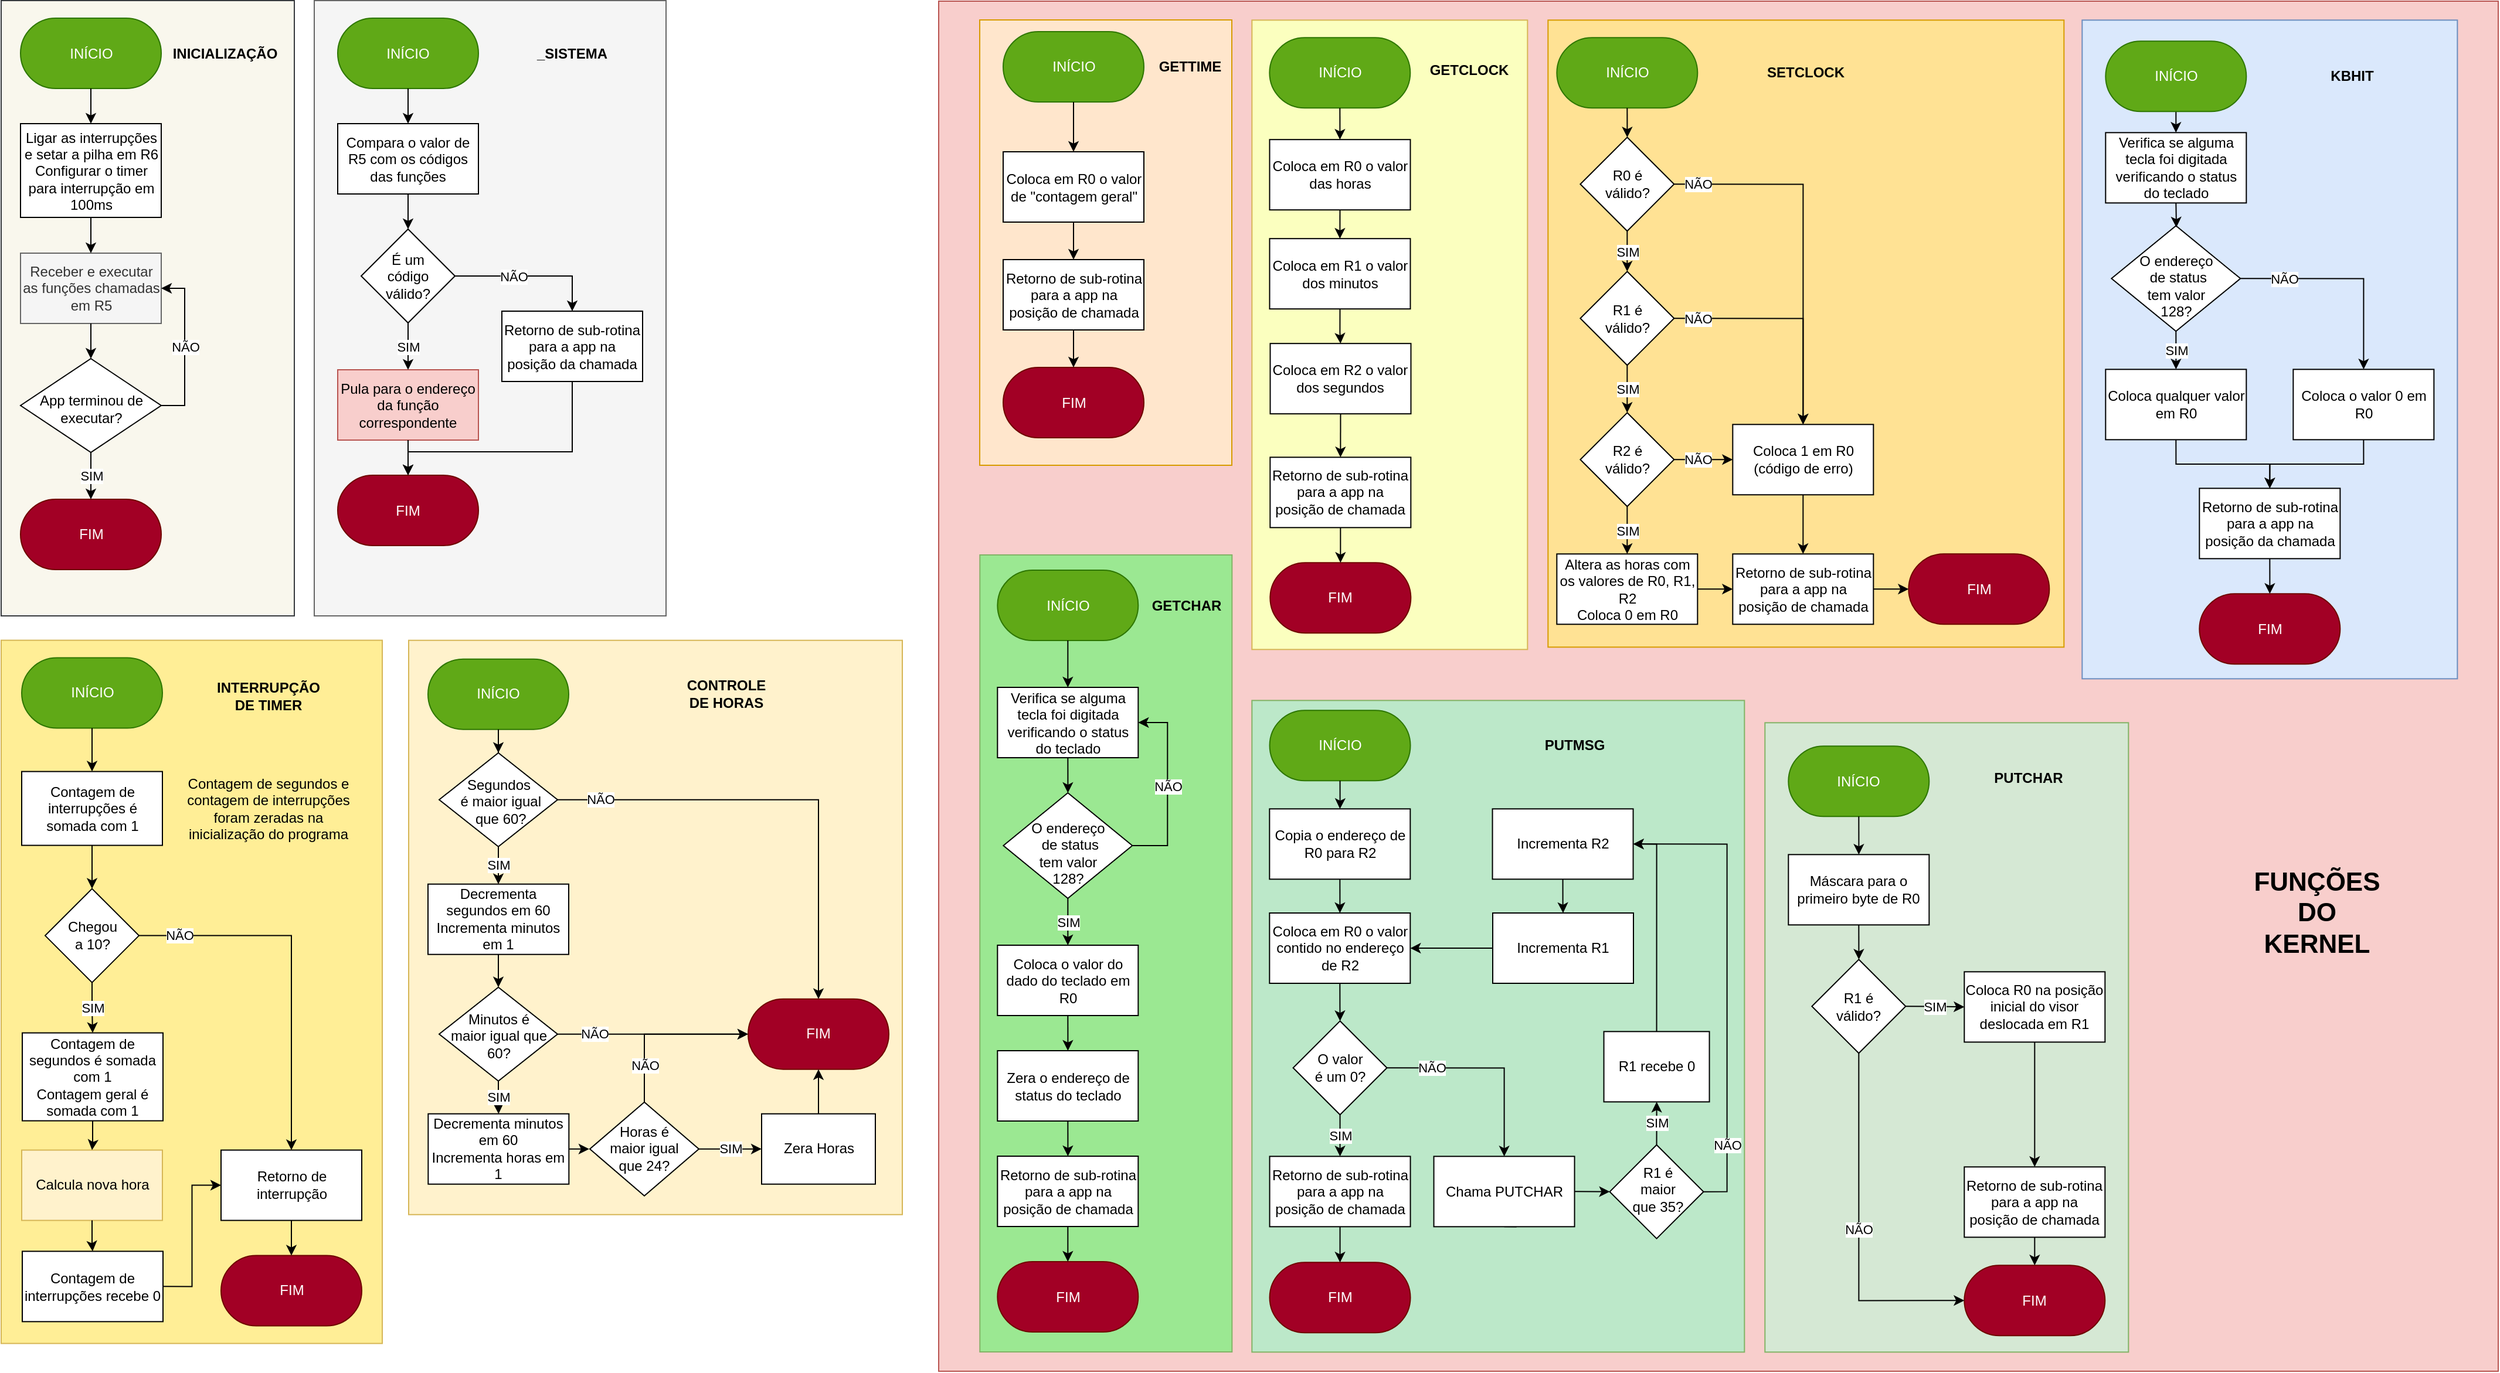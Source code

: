 <mxfile version="10.6.9" type="device"><diagram id="zRciMqS6belnTe8dbQKU" name="Page-1"><mxGraphModel dx="996" dy="624" grid="1" gridSize="10" guides="1" tooltips="1" connect="1" arrows="1" fold="1" page="1" pageScale="1" pageWidth="2200" pageHeight="1300" math="0" shadow="0"><root><mxCell id="0"/><mxCell id="1" parent="0"/><mxCell id="EvaEsjbPJ4BgaMaj62-I-56" value="" style="group;fillColor=#f5f5f5;strokeColor=#666666;fontColor=#333333;recursiveResize=0;" parent="1" vertex="1" connectable="0"><mxGeometry x="302" y="66.5" width="300" height="525" as="geometry"/></mxCell><mxCell id="EvaEsjbPJ4BgaMaj62-I-16" value="INÍCIO" style="rounded=1;whiteSpace=wrap;html=1;arcSize=50;fillColor=#60a917;strokeColor=#2D7600;fontColor=#ffffff;" parent="EvaEsjbPJ4BgaMaj62-I-56" vertex="1"><mxGeometry x="20" y="15" width="120" height="60" as="geometry"/></mxCell><mxCell id="EvaEsjbPJ4BgaMaj62-I-44" value="Compara o valor de R5 com os códigos das funções" style="rounded=0;whiteSpace=wrap;html=1;" parent="EvaEsjbPJ4BgaMaj62-I-56" vertex="1"><mxGeometry x="20" y="105" width="120" height="60" as="geometry"/></mxCell><mxCell id="EvaEsjbPJ4BgaMaj62-I-17" style="edgeStyle=orthogonalEdgeStyle;rounded=0;orthogonalLoop=1;jettySize=auto;html=1;exitX=0.5;exitY=1;exitDx=0;exitDy=0;" parent="EvaEsjbPJ4BgaMaj62-I-56" source="EvaEsjbPJ4BgaMaj62-I-16" target="EvaEsjbPJ4BgaMaj62-I-44" edge="1"><mxGeometry relative="1" as="geometry"><mxPoint x="80" y="105" as="targetPoint"/></mxGeometry></mxCell><mxCell id="EvaEsjbPJ4BgaMaj62-I-46" value="É um&lt;br&gt;código&lt;br&gt;válido?" style="rhombus;whiteSpace=wrap;html=1;" parent="EvaEsjbPJ4BgaMaj62-I-56" vertex="1"><mxGeometry x="40" y="195" width="80" height="80" as="geometry"/></mxCell><mxCell id="EvaEsjbPJ4BgaMaj62-I-45" style="edgeStyle=orthogonalEdgeStyle;rounded=0;orthogonalLoop=1;jettySize=auto;html=1;exitX=0.5;exitY=1;exitDx=0;exitDy=0;" parent="EvaEsjbPJ4BgaMaj62-I-56" source="EvaEsjbPJ4BgaMaj62-I-44" target="EvaEsjbPJ4BgaMaj62-I-46" edge="1"><mxGeometry relative="1" as="geometry"><mxPoint x="80" y="195" as="targetPoint"/></mxGeometry></mxCell><mxCell id="EvaEsjbPJ4BgaMaj62-I-48" value="Pula para o endereço da função correspondente" style="rounded=0;whiteSpace=wrap;html=1;fillColor=#f8cecc;strokeColor=#b85450;" parent="EvaEsjbPJ4BgaMaj62-I-56" vertex="1"><mxGeometry x="20" y="315" width="120" height="60" as="geometry"/></mxCell><mxCell id="EvaEsjbPJ4BgaMaj62-I-47" value="SIM" style="edgeStyle=orthogonalEdgeStyle;rounded=0;orthogonalLoop=1;jettySize=auto;html=1;exitX=0.5;exitY=1;exitDx=0;exitDy=0;" parent="EvaEsjbPJ4BgaMaj62-I-56" source="EvaEsjbPJ4BgaMaj62-I-46" target="EvaEsjbPJ4BgaMaj62-I-48" edge="1"><mxGeometry relative="1" as="geometry"><mxPoint x="80" y="315" as="targetPoint"/></mxGeometry></mxCell><mxCell id="EvaEsjbPJ4BgaMaj62-I-51" value="FIM" style="rounded=1;whiteSpace=wrap;html=1;arcSize=50;fillColor=#a20025;strokeColor=#6F0000;fontColor=#ffffff;" parent="EvaEsjbPJ4BgaMaj62-I-56" vertex="1"><mxGeometry x="20" y="405" width="120" height="60" as="geometry"/></mxCell><mxCell id="EvaEsjbPJ4BgaMaj62-I-49" style="edgeStyle=orthogonalEdgeStyle;rounded=0;orthogonalLoop=1;jettySize=auto;html=1;exitX=0.5;exitY=1;exitDx=0;exitDy=0;" parent="EvaEsjbPJ4BgaMaj62-I-56" source="EvaEsjbPJ4BgaMaj62-I-48" target="EvaEsjbPJ4BgaMaj62-I-51" edge="1"><mxGeometry relative="1" as="geometry"><mxPoint x="80" y="405" as="targetPoint"/></mxGeometry></mxCell><mxCell id="EvaEsjbPJ4BgaMaj62-I-55" style="edgeStyle=orthogonalEdgeStyle;rounded=0;orthogonalLoop=1;jettySize=auto;html=1;exitX=0.5;exitY=1;exitDx=0;exitDy=0;entryX=0.5;entryY=0;entryDx=0;entryDy=0;" parent="EvaEsjbPJ4BgaMaj62-I-56" source="EvaEsjbPJ4BgaMaj62-I-53" target="EvaEsjbPJ4BgaMaj62-I-51" edge="1"><mxGeometry relative="1" as="geometry"><Array as="points"><mxPoint x="220" y="385"/><mxPoint x="80" y="385"/></Array></mxGeometry></mxCell><mxCell id="EvaEsjbPJ4BgaMaj62-I-53" value="Retorno de sub-rotina para a app na posição da chamada" style="rounded=0;whiteSpace=wrap;html=1;" parent="EvaEsjbPJ4BgaMaj62-I-56" vertex="1"><mxGeometry x="160" y="265" width="120" height="60" as="geometry"/></mxCell><mxCell id="EvaEsjbPJ4BgaMaj62-I-54" value="NÃO" style="edgeStyle=orthogonalEdgeStyle;rounded=0;orthogonalLoop=1;jettySize=auto;html=1;exitX=1;exitY=0.5;exitDx=0;exitDy=0;entryX=0.5;entryY=0;entryDx=0;entryDy=0;" parent="EvaEsjbPJ4BgaMaj62-I-56" source="EvaEsjbPJ4BgaMaj62-I-46" target="EvaEsjbPJ4BgaMaj62-I-53" edge="1"><mxGeometry x="-0.231" relative="1" as="geometry"><mxPoint as="offset"/></mxGeometry></mxCell><mxCell id="EvaEsjbPJ4BgaMaj62-I-138" value="_SISTEMA" style="text;html=1;strokeColor=none;fillColor=none;align=center;verticalAlign=middle;whiteSpace=wrap;rounded=0;fontStyle=1" parent="EvaEsjbPJ4BgaMaj62-I-56" vertex="1"><mxGeometry x="200" y="35" width="40" height="20" as="geometry"/></mxCell><mxCell id="EvaEsjbPJ4BgaMaj62-I-136" value="" style="group;fillColor=#f9f7ed;strokeColor=#36393d;recursiveResize=0;" parent="1" vertex="1" connectable="0"><mxGeometry x="35" y="66.5" width="250" height="525" as="geometry"/></mxCell><mxCell id="EvaEsjbPJ4BgaMaj62-I-135" value="" style="group" parent="EvaEsjbPJ4BgaMaj62-I-136" vertex="1" connectable="0"><mxGeometry x="16.5" y="15" width="120" height="470.5" as="geometry"/></mxCell><mxCell id="EvaEsjbPJ4BgaMaj62-I-133" value="" style="group" parent="EvaEsjbPJ4BgaMaj62-I-135" vertex="1" connectable="0"><mxGeometry width="120" height="470.5" as="geometry"/></mxCell><mxCell id="EvaEsjbPJ4BgaMaj62-I-1" value="INÍCIO" style="rounded=1;whiteSpace=wrap;html=1;arcSize=50;fillColor=#60a917;strokeColor=#2D7600;fontColor=#ffffff;" parent="EvaEsjbPJ4BgaMaj62-I-133" vertex="1"><mxGeometry width="120" height="60" as="geometry"/></mxCell><mxCell id="EvaEsjbPJ4BgaMaj62-I-3" value="Ligar as interrupções e setar a pilha em R6&lt;br&gt;Configurar o timer para interrupção em 100ms&lt;br&gt;" style="rounded=0;whiteSpace=wrap;html=1;" parent="EvaEsjbPJ4BgaMaj62-I-133" vertex="1"><mxGeometry y="90" width="120" height="80" as="geometry"/></mxCell><mxCell id="EvaEsjbPJ4BgaMaj62-I-2" style="edgeStyle=orthogonalEdgeStyle;rounded=0;orthogonalLoop=1;jettySize=auto;html=1;exitX=0.5;exitY=1;exitDx=0;exitDy=0;" parent="EvaEsjbPJ4BgaMaj62-I-133" source="EvaEsjbPJ4BgaMaj62-I-1" target="EvaEsjbPJ4BgaMaj62-I-3" edge="1"><mxGeometry relative="1" as="geometry"><mxPoint x="60" y="90" as="targetPoint"/></mxGeometry></mxCell><mxCell id="EvaEsjbPJ4BgaMaj62-I-5" value="Receber e executar as funções chamadas em R5" style="rounded=0;whiteSpace=wrap;html=1;fillColor=#f5f5f5;strokeColor=#666666;fontColor=#333333;" parent="EvaEsjbPJ4BgaMaj62-I-133" vertex="1"><mxGeometry y="200.5" width="120" height="60" as="geometry"/></mxCell><mxCell id="EvaEsjbPJ4BgaMaj62-I-4" style="edgeStyle=orthogonalEdgeStyle;rounded=0;orthogonalLoop=1;jettySize=auto;html=1;exitX=0.5;exitY=1;exitDx=0;exitDy=0;" parent="EvaEsjbPJ4BgaMaj62-I-133" source="EvaEsjbPJ4BgaMaj62-I-3" target="EvaEsjbPJ4BgaMaj62-I-5" edge="1"><mxGeometry relative="1" as="geometry"><mxPoint x="60" y="190" as="targetPoint"/></mxGeometry></mxCell><mxCell id="EvaEsjbPJ4BgaMaj62-I-9" value="App terminou de executar?" style="rhombus;whiteSpace=wrap;html=1;spacingTop=5;" parent="EvaEsjbPJ4BgaMaj62-I-133" vertex="1"><mxGeometry y="290.5" width="120" height="80" as="geometry"/></mxCell><mxCell id="EvaEsjbPJ4BgaMaj62-I-15" value="NÃO" style="edgeStyle=orthogonalEdgeStyle;rounded=0;orthogonalLoop=1;jettySize=auto;html=1;exitX=1;exitY=0.5;exitDx=0;exitDy=0;entryX=1;entryY=0.5;entryDx=0;entryDy=0;" parent="EvaEsjbPJ4BgaMaj62-I-133" source="EvaEsjbPJ4BgaMaj62-I-9" target="EvaEsjbPJ4BgaMaj62-I-5" edge="1"><mxGeometry relative="1" as="geometry"/></mxCell><mxCell id="EvaEsjbPJ4BgaMaj62-I-8" style="edgeStyle=orthogonalEdgeStyle;rounded=0;orthogonalLoop=1;jettySize=auto;html=1;exitX=0.5;exitY=1;exitDx=0;exitDy=0;" parent="EvaEsjbPJ4BgaMaj62-I-133" source="EvaEsjbPJ4BgaMaj62-I-5" target="EvaEsjbPJ4BgaMaj62-I-9" edge="1"><mxGeometry relative="1" as="geometry"><mxPoint x="60" y="300.5" as="targetPoint"/></mxGeometry></mxCell><mxCell id="EvaEsjbPJ4BgaMaj62-I-14" value="FIM" style="rounded=1;whiteSpace=wrap;html=1;arcSize=50;fillColor=#a20025;strokeColor=#6F0000;fontColor=#ffffff;" parent="EvaEsjbPJ4BgaMaj62-I-133" vertex="1"><mxGeometry y="410.5" width="120" height="60" as="geometry"/></mxCell><mxCell id="EvaEsjbPJ4BgaMaj62-I-11" value="SIM" style="edgeStyle=orthogonalEdgeStyle;rounded=0;orthogonalLoop=1;jettySize=auto;html=1;exitX=0.5;exitY=1;exitDx=0;exitDy=0;" parent="EvaEsjbPJ4BgaMaj62-I-133" source="EvaEsjbPJ4BgaMaj62-I-9" target="EvaEsjbPJ4BgaMaj62-I-14" edge="1"><mxGeometry relative="1" as="geometry"><mxPoint x="60" y="410.5" as="targetPoint"/></mxGeometry></mxCell><mxCell id="EvaEsjbPJ4BgaMaj62-I-137" value="INICIALIZAÇÃO" style="text;html=1;strokeColor=none;fillColor=none;align=center;verticalAlign=middle;whiteSpace=wrap;rounded=0;fontStyle=1" parent="EvaEsjbPJ4BgaMaj62-I-136" vertex="1"><mxGeometry x="170.5" y="35" width="40" height="20" as="geometry"/></mxCell><mxCell id="EvaEsjbPJ4BgaMaj62-I-155" value="" style="group;fillColor=#FFEE96;strokeColor=#d6b656;recursiveResize=0;" parent="1" vertex="1" connectable="0"><mxGeometry x="35" y="612.294" width="325" height="600" as="geometry"/></mxCell><mxCell id="EvaEsjbPJ4BgaMaj62-I-128" value="INÍCIO" style="rounded=1;whiteSpace=wrap;html=1;arcSize=50;fillColor=#60a917;strokeColor=#2D7600;fontColor=#ffffff;" parent="EvaEsjbPJ4BgaMaj62-I-155" vertex="1"><mxGeometry x="17.5" y="15" width="120" height="60" as="geometry"/></mxCell><mxCell id="EvaEsjbPJ4BgaMaj62-I-130" value="Contagem de interrupções é somada com 1" style="rounded=0;whiteSpace=wrap;html=1;" parent="EvaEsjbPJ4BgaMaj62-I-155" vertex="1"><mxGeometry x="17.5" y="112" width="120" height="63" as="geometry"/></mxCell><mxCell id="EvaEsjbPJ4BgaMaj62-I-129" style="edgeStyle=orthogonalEdgeStyle;rounded=0;orthogonalLoop=1;jettySize=auto;html=1;exitX=0.5;exitY=1;exitDx=0;exitDy=0;" parent="EvaEsjbPJ4BgaMaj62-I-155" source="EvaEsjbPJ4BgaMaj62-I-128" target="EvaEsjbPJ4BgaMaj62-I-130" edge="1"><mxGeometry relative="1" as="geometry"><mxPoint x="77.5" y="104" as="targetPoint"/></mxGeometry></mxCell><mxCell id="EvaEsjbPJ4BgaMaj62-I-132" value="Contagem de segundos e contagem de interrupções foram zeradas na inicialização do programa" style="text;html=1;strokeColor=none;fillColor=none;align=center;verticalAlign=middle;whiteSpace=wrap;rounded=0;" parent="EvaEsjbPJ4BgaMaj62-I-155" vertex="1"><mxGeometry x="152.5" y="109" width="150" height="69" as="geometry"/></mxCell><mxCell id="EvaEsjbPJ4BgaMaj62-I-140" value="Chegou&lt;br&gt;a 10?" style="rhombus;whiteSpace=wrap;html=1;" parent="EvaEsjbPJ4BgaMaj62-I-155" vertex="1"><mxGeometry x="37.5" y="212" width="80" height="80" as="geometry"/></mxCell><mxCell id="EvaEsjbPJ4BgaMaj62-I-139" style="edgeStyle=orthogonalEdgeStyle;rounded=0;orthogonalLoop=1;jettySize=auto;html=1;exitX=0.5;exitY=1;exitDx=0;exitDy=0;" parent="EvaEsjbPJ4BgaMaj62-I-155" source="EvaEsjbPJ4BgaMaj62-I-130" target="EvaEsjbPJ4BgaMaj62-I-140" edge="1"><mxGeometry relative="1" as="geometry"><mxPoint x="77.5" y="215" as="targetPoint"/></mxGeometry></mxCell><mxCell id="EvaEsjbPJ4BgaMaj62-I-142" value="Contagem de segundos é somada com 1&lt;br&gt;Contagem geral é somada com 1&lt;br&gt;" style="rounded=0;whiteSpace=wrap;html=1;" parent="EvaEsjbPJ4BgaMaj62-I-155" vertex="1"><mxGeometry x="18" y="335" width="120" height="75" as="geometry"/></mxCell><mxCell id="EvaEsjbPJ4BgaMaj62-I-141" value="SIM" style="edgeStyle=orthogonalEdgeStyle;rounded=0;orthogonalLoop=1;jettySize=auto;html=1;exitX=0.5;exitY=1;exitDx=0;exitDy=0;" parent="EvaEsjbPJ4BgaMaj62-I-155" source="EvaEsjbPJ4BgaMaj62-I-140" target="EvaEsjbPJ4BgaMaj62-I-142" edge="1"><mxGeometry relative="1" as="geometry"><mxPoint x="77.5" y="325" as="targetPoint"/></mxGeometry></mxCell><mxCell id="EvaEsjbPJ4BgaMaj62-I-144" value="Calcula nova hora" style="rounded=0;whiteSpace=wrap;html=1;fillColor=#fff2cc;strokeColor=#d6b656;" parent="EvaEsjbPJ4BgaMaj62-I-155" vertex="1"><mxGeometry x="17.5" y="435" width="120" height="60" as="geometry"/></mxCell><mxCell id="EvaEsjbPJ4BgaMaj62-I-143" style="edgeStyle=orthogonalEdgeStyle;rounded=0;orthogonalLoop=1;jettySize=auto;html=1;exitX=0.5;exitY=1;exitDx=0;exitDy=0;" parent="EvaEsjbPJ4BgaMaj62-I-155" source="EvaEsjbPJ4BgaMaj62-I-142" target="EvaEsjbPJ4BgaMaj62-I-144" edge="1"><mxGeometry relative="1" as="geometry"><mxPoint x="77.5" y="425" as="targetPoint"/></mxGeometry></mxCell><mxCell id="EvaEsjbPJ4BgaMaj62-I-146" value="Retorno de interrupção&lt;br&gt;" style="rounded=0;whiteSpace=wrap;html=1;" parent="EvaEsjbPJ4BgaMaj62-I-155" vertex="1"><mxGeometry x="187.5" y="435" width="120" height="60" as="geometry"/></mxCell><mxCell id="EvaEsjbPJ4BgaMaj62-I-153" value="NÃO" style="edgeStyle=orthogonalEdgeStyle;rounded=0;orthogonalLoop=1;jettySize=auto;html=1;exitX=1;exitY=0.5;exitDx=0;exitDy=0;entryX=0.5;entryY=0;entryDx=0;entryDy=0;" parent="EvaEsjbPJ4BgaMaj62-I-155" source="EvaEsjbPJ4BgaMaj62-I-140" target="EvaEsjbPJ4BgaMaj62-I-146" edge="1"><mxGeometry x="-0.776" relative="1" as="geometry"><mxPoint as="offset"/></mxGeometry></mxCell><mxCell id="EvaEsjbPJ4BgaMaj62-I-149" value="FIM" style="rounded=1;whiteSpace=wrap;html=1;arcSize=50;fillColor=#a20025;strokeColor=#6F0000;fontColor=#ffffff;" parent="EvaEsjbPJ4BgaMaj62-I-155" vertex="1"><mxGeometry x="187.5" y="525" width="120" height="60" as="geometry"/></mxCell><mxCell id="EvaEsjbPJ4BgaMaj62-I-152" style="edgeStyle=orthogonalEdgeStyle;rounded=0;orthogonalLoop=1;jettySize=auto;html=1;exitX=0.5;exitY=1;exitDx=0;exitDy=0;entryX=0.5;entryY=0;entryDx=0;entryDy=0;" parent="EvaEsjbPJ4BgaMaj62-I-155" source="EvaEsjbPJ4BgaMaj62-I-146" target="EvaEsjbPJ4BgaMaj62-I-149" edge="1"><mxGeometry relative="1" as="geometry"/></mxCell><mxCell id="EvaEsjbPJ4BgaMaj62-I-154" value="INTERRUPÇÃO DE TIMER" style="text;html=1;strokeColor=none;fillColor=none;align=center;verticalAlign=middle;whiteSpace=wrap;rounded=0;fontStyle=1" parent="EvaEsjbPJ4BgaMaj62-I-155" vertex="1"><mxGeometry x="207.5" y="38" width="40" height="20" as="geometry"/></mxCell><mxCell id="hm0KjdJBaoPi-EKRwy-n-2" value="&lt;span&gt;Contagem de interrupções recebe 0&lt;/span&gt;" style="rounded=0;whiteSpace=wrap;html=1;" parent="EvaEsjbPJ4BgaMaj62-I-155" vertex="1"><mxGeometry x="18" y="521.382" width="120" height="60" as="geometry"/></mxCell><mxCell id="hm0KjdJBaoPi-EKRwy-n-1" style="edgeStyle=orthogonalEdgeStyle;rounded=0;orthogonalLoop=1;jettySize=auto;html=1;exitX=0.5;exitY=1;exitDx=0;exitDy=0;" parent="EvaEsjbPJ4BgaMaj62-I-155" source="EvaEsjbPJ4BgaMaj62-I-144" target="hm0KjdJBaoPi-EKRwy-n-2" edge="1"><mxGeometry relative="1" as="geometry"><mxPoint x="-169.5" y="1156.206" as="targetPoint"/></mxGeometry></mxCell><mxCell id="hm0KjdJBaoPi-EKRwy-n-4" style="edgeStyle=orthogonalEdgeStyle;rounded=0;orthogonalLoop=1;jettySize=auto;html=1;exitX=1;exitY=0.5;exitDx=0;exitDy=0;entryX=0;entryY=0.5;entryDx=0;entryDy=0;" parent="EvaEsjbPJ4BgaMaj62-I-155" source="hm0KjdJBaoPi-EKRwy-n-2" target="EvaEsjbPJ4BgaMaj62-I-146" edge="1"><mxGeometry relative="1" as="geometry"/></mxCell><mxCell id="hm0KjdJBaoPi-EKRwy-n-168" value="" style="group;fillColor=#f8cecc;strokeColor=#b85450;recursiveResize=0;" parent="1" vertex="1" connectable="0"><mxGeometry x="834.5" y="67" width="1330" height="1169" as="geometry"/></mxCell><mxCell id="EvaEsjbPJ4BgaMaj62-I-74" value="" style="group;fillColor=#dae8fc;strokeColor=#6c8ebf;recursiveResize=0;" parent="hm0KjdJBaoPi-EKRwy-n-168" vertex="1" connectable="0"><mxGeometry x="975.167" y="16.167" width="320" height="562" as="geometry"/></mxCell><mxCell id="elduV4eaveWVmZkILuwQ-1" style="edgeStyle=orthogonalEdgeStyle;rounded=0;orthogonalLoop=1;jettySize=auto;html=1;exitX=0.5;exitY=1;exitDx=0;exitDy=0;entryX=0.5;entryY=0;entryDx=0;entryDy=0;" edge="1" parent="EvaEsjbPJ4BgaMaj62-I-74" source="EvaEsjbPJ4BgaMaj62-I-57" target="EvaEsjbPJ4BgaMaj62-I-59"><mxGeometry relative="1" as="geometry"/></mxCell><mxCell id="EvaEsjbPJ4BgaMaj62-I-57" value="INÍCIO" style="rounded=1;whiteSpace=wrap;html=1;arcSize=50;fillColor=#60a917;strokeColor=#2D7600;fontColor=#ffffff;" parent="EvaEsjbPJ4BgaMaj62-I-74" vertex="1"><mxGeometry x="20" y="18" width="120" height="60" as="geometry"/></mxCell><mxCell id="EvaEsjbPJ4BgaMaj62-I-59" value="Verifica se alguma tecla foi digitada verificando o status do teclado" style="rounded=0;whiteSpace=wrap;html=1;" parent="EvaEsjbPJ4BgaMaj62-I-74" vertex="1"><mxGeometry x="20" y="96" width="120" height="60" as="geometry"/></mxCell><mxCell id="EvaEsjbPJ4BgaMaj62-I-61" value="O endereço&lt;br&gt;&amp;nbsp;de status &lt;br&gt;tem valor&lt;br&gt;128?" style="rhombus;whiteSpace=wrap;html=1;spacingTop=12;" parent="EvaEsjbPJ4BgaMaj62-I-74" vertex="1"><mxGeometry x="25" y="175.5" width="110" height="90" as="geometry"/></mxCell><mxCell id="EvaEsjbPJ4BgaMaj62-I-63" value="Coloca qualquer valor em R0" style="rounded=0;whiteSpace=wrap;html=1;" parent="EvaEsjbPJ4BgaMaj62-I-74" vertex="1"><mxGeometry x="20" y="298" width="120" height="60" as="geometry"/></mxCell><mxCell id="EvaEsjbPJ4BgaMaj62-I-62" value="SIM" style="edgeStyle=orthogonalEdgeStyle;rounded=0;orthogonalLoop=1;jettySize=auto;html=1;exitX=0.5;exitY=1;exitDx=0;exitDy=0;" parent="EvaEsjbPJ4BgaMaj62-I-74" source="EvaEsjbPJ4BgaMaj62-I-61" target="EvaEsjbPJ4BgaMaj62-I-63" edge="1"><mxGeometry relative="1" as="geometry"><mxPoint x="80" y="328" as="targetPoint"/></mxGeometry></mxCell><mxCell id="EvaEsjbPJ4BgaMaj62-I-65" value="Coloca o valor 0 em R0" style="rounded=0;whiteSpace=wrap;html=1;" parent="EvaEsjbPJ4BgaMaj62-I-74" vertex="1"><mxGeometry x="180" y="298" width="120" height="60" as="geometry"/></mxCell><mxCell id="EvaEsjbPJ4BgaMaj62-I-64" value="NÃO" style="edgeStyle=orthogonalEdgeStyle;rounded=0;orthogonalLoop=1;jettySize=auto;html=1;exitX=1;exitY=0.5;exitDx=0;exitDy=0;" parent="EvaEsjbPJ4BgaMaj62-I-74" source="EvaEsjbPJ4BgaMaj62-I-61" target="EvaEsjbPJ4BgaMaj62-I-65" edge="1"><mxGeometry x="-0.588" relative="1" as="geometry"><mxPoint x="220" y="328" as="targetPoint"/><mxPoint as="offset"/></mxGeometry></mxCell><mxCell id="EvaEsjbPJ4BgaMaj62-I-68" value="Retorno de sub-rotina para a app na posição da chamada" style="rounded=0;whiteSpace=wrap;html=1;" parent="EvaEsjbPJ4BgaMaj62-I-74" vertex="1"><mxGeometry x="100" y="399.5" width="120" height="60" as="geometry"/></mxCell><mxCell id="EvaEsjbPJ4BgaMaj62-I-69" style="edgeStyle=orthogonalEdgeStyle;rounded=0;orthogonalLoop=1;jettySize=auto;html=1;exitX=0.5;exitY=1;exitDx=0;exitDy=0;entryX=0.5;entryY=0;entryDx=0;entryDy=0;" parent="EvaEsjbPJ4BgaMaj62-I-74" source="EvaEsjbPJ4BgaMaj62-I-63" target="EvaEsjbPJ4BgaMaj62-I-68" edge="1"><mxGeometry relative="1" as="geometry"/></mxCell><mxCell id="EvaEsjbPJ4BgaMaj62-I-70" style="edgeStyle=orthogonalEdgeStyle;rounded=0;orthogonalLoop=1;jettySize=auto;html=1;exitX=0.5;exitY=1;exitDx=0;exitDy=0;entryX=0.5;entryY=0;entryDx=0;entryDy=0;" parent="EvaEsjbPJ4BgaMaj62-I-74" source="EvaEsjbPJ4BgaMaj62-I-65" target="EvaEsjbPJ4BgaMaj62-I-68" edge="1"><mxGeometry relative="1" as="geometry"/></mxCell><mxCell id="EvaEsjbPJ4BgaMaj62-I-72" value="FIM" style="rounded=1;whiteSpace=wrap;html=1;arcSize=50;fillColor=#a20025;strokeColor=#6F0000;fontColor=#ffffff;" parent="EvaEsjbPJ4BgaMaj62-I-74" vertex="1"><mxGeometry x="100" y="489.5" width="120" height="60" as="geometry"/></mxCell><mxCell id="EvaEsjbPJ4BgaMaj62-I-71" style="edgeStyle=orthogonalEdgeStyle;rounded=0;orthogonalLoop=1;jettySize=auto;html=1;exitX=0.5;exitY=1;exitDx=0;exitDy=0;" parent="EvaEsjbPJ4BgaMaj62-I-74" source="EvaEsjbPJ4BgaMaj62-I-68" target="EvaEsjbPJ4BgaMaj62-I-72" edge="1"><mxGeometry relative="1" as="geometry"><mxPoint x="160" y="538" as="targetPoint"/></mxGeometry></mxCell><mxCell id="EvaEsjbPJ4BgaMaj62-I-73" value="KBHIT" style="text;html=1;strokeColor=none;fillColor=none;align=center;verticalAlign=middle;whiteSpace=wrap;rounded=0;fontStyle=1" parent="EvaEsjbPJ4BgaMaj62-I-74" vertex="1"><mxGeometry x="210" y="38" width="40" height="20" as="geometry"/></mxCell><mxCell id="EvaEsjbPJ4BgaMaj62-I-126" value="" style="group;fillColor=#9BE892;strokeColor=#82b366;recursiveResize=0;" parent="hm0KjdJBaoPi-EKRwy-n-168" vertex="1" connectable="0"><mxGeometry x="35.167" y="472.5" width="215" height="680" as="geometry"/></mxCell><mxCell id="EvaEsjbPJ4BgaMaj62-I-95" value="INÍCIO" style="rounded=1;whiteSpace=wrap;html=1;arcSize=50;fillColor=#60a917;strokeColor=#2D7600;fontColor=#ffffff;" parent="EvaEsjbPJ4BgaMaj62-I-126" vertex="1"><mxGeometry x="15" y="13" width="120" height="60" as="geometry"/></mxCell><mxCell id="EvaEsjbPJ4BgaMaj62-I-96" value="Verifica se alguma tecla foi digitada verificando o status do teclado" style="rounded=0;whiteSpace=wrap;html=1;" parent="EvaEsjbPJ4BgaMaj62-I-126" vertex="1"><mxGeometry x="15" y="113" width="120" height="60" as="geometry"/></mxCell><mxCell id="EvaEsjbPJ4BgaMaj62-I-97" style="edgeStyle=orthogonalEdgeStyle;rounded=0;orthogonalLoop=1;jettySize=auto;html=1;exitX=0.5;exitY=1;exitDx=0;exitDy=0;" parent="EvaEsjbPJ4BgaMaj62-I-126" source="EvaEsjbPJ4BgaMaj62-I-95" target="EvaEsjbPJ4BgaMaj62-I-96" edge="1"><mxGeometry relative="1" as="geometry"><mxPoint x="-432" y="98" as="targetPoint"/></mxGeometry></mxCell><mxCell id="EvaEsjbPJ4BgaMaj62-I-100" value="NÃO" style="edgeStyle=orthogonalEdgeStyle;rounded=0;orthogonalLoop=1;jettySize=auto;html=1;exitX=1;exitY=0.5;exitDx=0;exitDy=0;entryX=1;entryY=0.5;entryDx=0;entryDy=0;" parent="EvaEsjbPJ4BgaMaj62-I-126" source="EvaEsjbPJ4BgaMaj62-I-98" target="EvaEsjbPJ4BgaMaj62-I-96" edge="1"><mxGeometry relative="1" as="geometry"><Array as="points"><mxPoint x="160" y="248"/><mxPoint x="160" y="143"/></Array></mxGeometry></mxCell><mxCell id="EvaEsjbPJ4BgaMaj62-I-98" value="O endereço&lt;br&gt;&amp;nbsp;de status &lt;br&gt;tem valor&lt;br&gt;128?" style="rhombus;whiteSpace=wrap;html=1;spacingTop=12;" parent="EvaEsjbPJ4BgaMaj62-I-126" vertex="1"><mxGeometry x="20" y="203" width="110" height="90" as="geometry"/></mxCell><mxCell id="EvaEsjbPJ4BgaMaj62-I-99" style="edgeStyle=orthogonalEdgeStyle;rounded=0;orthogonalLoop=1;jettySize=auto;html=1;exitX=0.5;exitY=1;exitDx=0;exitDy=0;" parent="EvaEsjbPJ4BgaMaj62-I-126" source="EvaEsjbPJ4BgaMaj62-I-96" target="EvaEsjbPJ4BgaMaj62-I-98" edge="1"><mxGeometry relative="1" as="geometry"><mxPoint x="-432" y="208" as="targetPoint"/></mxGeometry></mxCell><mxCell id="EvaEsjbPJ4BgaMaj62-I-102" value="Coloca o valor do dado do teclado em R0" style="rounded=0;whiteSpace=wrap;html=1;" parent="EvaEsjbPJ4BgaMaj62-I-126" vertex="1"><mxGeometry x="15" y="333" width="120" height="60" as="geometry"/></mxCell><mxCell id="EvaEsjbPJ4BgaMaj62-I-101" value="SIM" style="edgeStyle=orthogonalEdgeStyle;rounded=0;orthogonalLoop=1;jettySize=auto;html=1;exitX=0.5;exitY=1;exitDx=0;exitDy=0;" parent="EvaEsjbPJ4BgaMaj62-I-126" source="EvaEsjbPJ4BgaMaj62-I-98" target="EvaEsjbPJ4BgaMaj62-I-102" edge="1"><mxGeometry relative="1" as="geometry"><mxPoint x="75" y="333" as="targetPoint"/></mxGeometry></mxCell><mxCell id="EvaEsjbPJ4BgaMaj62-I-104" value="Zera o endereço de status do teclado" style="rounded=0;whiteSpace=wrap;html=1;" parent="EvaEsjbPJ4BgaMaj62-I-126" vertex="1"><mxGeometry x="15" y="423" width="120" height="60" as="geometry"/></mxCell><mxCell id="EvaEsjbPJ4BgaMaj62-I-103" style="edgeStyle=orthogonalEdgeStyle;rounded=0;orthogonalLoop=1;jettySize=auto;html=1;exitX=0.5;exitY=1;exitDx=0;exitDy=0;" parent="EvaEsjbPJ4BgaMaj62-I-126" source="EvaEsjbPJ4BgaMaj62-I-102" target="EvaEsjbPJ4BgaMaj62-I-104" edge="1"><mxGeometry relative="1" as="geometry"><mxPoint x="75" y="433" as="targetPoint"/></mxGeometry></mxCell><mxCell id="EvaEsjbPJ4BgaMaj62-I-106" value="Retorno de sub-rotina para a app na posição de chamada" style="rounded=0;whiteSpace=wrap;html=1;" parent="EvaEsjbPJ4BgaMaj62-I-126" vertex="1"><mxGeometry x="15" y="513" width="120" height="60" as="geometry"/></mxCell><mxCell id="EvaEsjbPJ4BgaMaj62-I-105" style="edgeStyle=orthogonalEdgeStyle;rounded=0;orthogonalLoop=1;jettySize=auto;html=1;exitX=0.5;exitY=1;exitDx=0;exitDy=0;" parent="EvaEsjbPJ4BgaMaj62-I-126" source="EvaEsjbPJ4BgaMaj62-I-104" target="EvaEsjbPJ4BgaMaj62-I-106" edge="1"><mxGeometry relative="1" as="geometry"><mxPoint x="75" y="513" as="targetPoint"/></mxGeometry></mxCell><mxCell id="EvaEsjbPJ4BgaMaj62-I-124" value="FIM" style="rounded=1;whiteSpace=wrap;html=1;arcSize=50;fillColor=#a20025;strokeColor=#6F0000;fontColor=#ffffff;" parent="EvaEsjbPJ4BgaMaj62-I-126" vertex="1"><mxGeometry x="15" y="603" width="120" height="60" as="geometry"/></mxCell><mxCell id="EvaEsjbPJ4BgaMaj62-I-107" style="edgeStyle=orthogonalEdgeStyle;rounded=0;orthogonalLoop=1;jettySize=auto;html=1;exitX=0.5;exitY=1;exitDx=0;exitDy=0;entryX=0.5;entryY=0;entryDx=0;entryDy=0;" parent="EvaEsjbPJ4BgaMaj62-I-126" source="EvaEsjbPJ4BgaMaj62-I-106" target="EvaEsjbPJ4BgaMaj62-I-124" edge="1"><mxGeometry relative="1" as="geometry"><mxPoint x="75" y="613" as="targetPoint"/></mxGeometry></mxCell><mxCell id="EvaEsjbPJ4BgaMaj62-I-125" value="GETCHAR" style="text;html=1;strokeColor=none;fillColor=none;align=center;verticalAlign=middle;whiteSpace=wrap;rounded=0;fontStyle=1" parent="EvaEsjbPJ4BgaMaj62-I-126" vertex="1"><mxGeometry x="156" y="33" width="40" height="20" as="geometry"/></mxCell><mxCell id="hm0KjdJBaoPi-EKRwy-n-48" value="" style="group;fillColor=#ffe6cc;strokeColor=#d79b00;recursiveResize=0;" parent="hm0KjdJBaoPi-EKRwy-n-168" vertex="1" connectable="0"><mxGeometry x="35" y="16" width="215" height="380" as="geometry"/></mxCell><mxCell id="hm0KjdJBaoPi-EKRwy-n-40" value="INÍCIO" style="rounded=1;whiteSpace=wrap;html=1;arcSize=50;fillColor=#60a917;strokeColor=#2D7600;fontColor=#ffffff;" parent="hm0KjdJBaoPi-EKRwy-n-48" vertex="1"><mxGeometry x="20" y="10" width="120" height="60" as="geometry"/></mxCell><mxCell id="hm0KjdJBaoPi-EKRwy-n-42" value="Coloca em R0 o valor de &quot;contagem geral&quot;" style="rounded=0;whiteSpace=wrap;html=1;" parent="hm0KjdJBaoPi-EKRwy-n-48" vertex="1"><mxGeometry x="20" y="112.5" width="120" height="60" as="geometry"/></mxCell><mxCell id="hm0KjdJBaoPi-EKRwy-n-41" style="edgeStyle=orthogonalEdgeStyle;rounded=0;orthogonalLoop=1;jettySize=auto;html=1;exitX=0.5;exitY=1;exitDx=0;exitDy=0;" parent="hm0KjdJBaoPi-EKRwy-n-48" source="hm0KjdJBaoPi-EKRwy-n-40" target="hm0KjdJBaoPi-EKRwy-n-42" edge="1"><mxGeometry relative="1" as="geometry"><mxPoint x="80" y="107" as="targetPoint"/></mxGeometry></mxCell><mxCell id="hm0KjdJBaoPi-EKRwy-n-44" value="Retorno de sub-rotina para a app na posição de chamada" style="rounded=0;whiteSpace=wrap;html=1;" parent="hm0KjdJBaoPi-EKRwy-n-48" vertex="1"><mxGeometry x="20" y="204.5" width="120" height="60" as="geometry"/></mxCell><mxCell id="hm0KjdJBaoPi-EKRwy-n-43" style="edgeStyle=orthogonalEdgeStyle;rounded=0;orthogonalLoop=1;jettySize=auto;html=1;exitX=0.5;exitY=1;exitDx=0;exitDy=0;entryX=0.5;entryY=0;entryDx=0;entryDy=0;" parent="hm0KjdJBaoPi-EKRwy-n-48" source="hm0KjdJBaoPi-EKRwy-n-42" target="hm0KjdJBaoPi-EKRwy-n-44" edge="1"><mxGeometry relative="1" as="geometry"><mxPoint x="80" y="207" as="targetPoint"/></mxGeometry></mxCell><mxCell id="hm0KjdJBaoPi-EKRwy-n-45" value="FIM" style="rounded=1;whiteSpace=wrap;html=1;arcSize=50;fillColor=#a20025;strokeColor=#6F0000;fontColor=#ffffff;" parent="hm0KjdJBaoPi-EKRwy-n-48" vertex="1"><mxGeometry x="20" y="296.5" width="120" height="60" as="geometry"/></mxCell><mxCell id="hm0KjdJBaoPi-EKRwy-n-46" style="edgeStyle=orthogonalEdgeStyle;rounded=0;orthogonalLoop=1;jettySize=auto;html=1;exitX=0.5;exitY=1;exitDx=0;exitDy=0;entryX=0.5;entryY=0;entryDx=0;entryDy=0;" parent="hm0KjdJBaoPi-EKRwy-n-48" source="hm0KjdJBaoPi-EKRwy-n-44" target="hm0KjdJBaoPi-EKRwy-n-45" edge="1"><mxGeometry relative="1" as="geometry"/></mxCell><mxCell id="hm0KjdJBaoPi-EKRwy-n-47" value="&lt;b&gt;GETTIME&lt;/b&gt;" style="text;html=1;strokeColor=none;fillColor=none;align=center;verticalAlign=middle;whiteSpace=wrap;rounded=0;" parent="hm0KjdJBaoPi-EKRwy-n-48" vertex="1"><mxGeometry x="159" y="30" width="40" height="20" as="geometry"/></mxCell><mxCell id="hm0KjdJBaoPi-EKRwy-n-88" value="" style="group;fillColor=#d5e8d4;strokeColor=#82b366;recursiveResize=0;" parent="hm0KjdJBaoPi-EKRwy-n-168" vertex="1" connectable="0"><mxGeometry x="704.667" y="615.667" width="310" height="537" as="geometry"/></mxCell><mxCell id="hm0KjdJBaoPi-EKRwy-n-49" value="INÍCIO" style="rounded=1;whiteSpace=wrap;html=1;arcSize=50;fillColor=#60a917;strokeColor=#2D7600;fontColor=#ffffff;" parent="hm0KjdJBaoPi-EKRwy-n-88" vertex="1"><mxGeometry x="20" y="20" width="120" height="60" as="geometry"/></mxCell><mxCell id="hm0KjdJBaoPi-EKRwy-n-51" value="Máscara para o primeiro byte de R0" style="rounded=0;whiteSpace=wrap;html=1;" parent="hm0KjdJBaoPi-EKRwy-n-88" vertex="1"><mxGeometry x="20" y="112.5" width="120" height="60" as="geometry"/></mxCell><mxCell id="hm0KjdJBaoPi-EKRwy-n-50" style="edgeStyle=orthogonalEdgeStyle;rounded=0;orthogonalLoop=1;jettySize=auto;html=1;exitX=0.5;exitY=1;exitDx=0;exitDy=0;" parent="hm0KjdJBaoPi-EKRwy-n-88" source="hm0KjdJBaoPi-EKRwy-n-49" target="hm0KjdJBaoPi-EKRwy-n-51" edge="1"><mxGeometry relative="1" as="geometry"><mxPoint x="80" y="117" as="targetPoint"/></mxGeometry></mxCell><mxCell id="elduV4eaveWVmZkILuwQ-3" style="edgeStyle=orthogonalEdgeStyle;rounded=0;orthogonalLoop=1;jettySize=auto;html=1;exitX=0.5;exitY=1;exitDx=0;exitDy=0;entryX=0.5;entryY=0;entryDx=0;entryDy=0;" edge="1" parent="hm0KjdJBaoPi-EKRwy-n-88" source="hm0KjdJBaoPi-EKRwy-n-53" target="hm0KjdJBaoPi-EKRwy-n-64"><mxGeometry relative="1" as="geometry"/></mxCell><mxCell id="hm0KjdJBaoPi-EKRwy-n-53" value="Coloca R0 na posição inicial do visor deslocada em R1" style="rounded=0;whiteSpace=wrap;html=1;" parent="hm0KjdJBaoPi-EKRwy-n-88" vertex="1"><mxGeometry x="170" y="212.5" width="120" height="60" as="geometry"/></mxCell><mxCell id="hm0KjdJBaoPi-EKRwy-n-64" value="Retorno de sub-rotina para a app na posição de chamada" style="rounded=0;whiteSpace=wrap;html=1;" parent="hm0KjdJBaoPi-EKRwy-n-88" vertex="1"><mxGeometry x="170" y="379" width="120" height="60" as="geometry"/></mxCell><mxCell id="hm0KjdJBaoPi-EKRwy-n-65" value="FIM" style="rounded=1;whiteSpace=wrap;html=1;arcSize=50;fillColor=#a20025;strokeColor=#6F0000;fontColor=#ffffff;" parent="hm0KjdJBaoPi-EKRwy-n-88" vertex="1"><mxGeometry x="170" y="463" width="120" height="60" as="geometry"/></mxCell><mxCell id="hm0KjdJBaoPi-EKRwy-n-63" style="edgeStyle=orthogonalEdgeStyle;rounded=0;orthogonalLoop=1;jettySize=auto;html=1;exitX=0.5;exitY=1;exitDx=0;exitDy=0;entryX=0.5;entryY=0;entryDx=0;entryDy=0;" parent="hm0KjdJBaoPi-EKRwy-n-88" source="hm0KjdJBaoPi-EKRwy-n-64" target="hm0KjdJBaoPi-EKRwy-n-65" edge="1"><mxGeometry relative="1" as="geometry"/></mxCell><mxCell id="hm0KjdJBaoPi-EKRwy-n-87" value="&lt;b&gt;PUTCHAR&lt;/b&gt;" style="text;html=1;strokeColor=none;fillColor=none;align=center;verticalAlign=middle;whiteSpace=wrap;rounded=0;" parent="hm0KjdJBaoPi-EKRwy-n-88" vertex="1"><mxGeometry x="205" y="37.794" width="40" height="20" as="geometry"/></mxCell><mxCell id="hm0KjdJBaoPi-EKRwy-n-137" value="SIM" style="edgeStyle=orthogonalEdgeStyle;rounded=0;orthogonalLoop=1;jettySize=auto;html=1;exitX=1;exitY=0.5;exitDx=0;exitDy=0;entryX=0;entryY=0.5;entryDx=0;entryDy=0;" parent="hm0KjdJBaoPi-EKRwy-n-88" source="hm0KjdJBaoPi-EKRwy-n-136" target="hm0KjdJBaoPi-EKRwy-n-53" edge="1"><mxGeometry relative="1" as="geometry"/></mxCell><mxCell id="hm0KjdJBaoPi-EKRwy-n-136" value="R1 é &lt;br&gt;válido?" style="rhombus;whiteSpace=wrap;html=1;" parent="hm0KjdJBaoPi-EKRwy-n-88" vertex="1"><mxGeometry x="40" y="202" width="80" height="80" as="geometry"/></mxCell><mxCell id="hm0KjdJBaoPi-EKRwy-n-134" style="edgeStyle=orthogonalEdgeStyle;rounded=0;orthogonalLoop=1;jettySize=auto;html=1;exitX=0.5;exitY=1;exitDx=0;exitDy=0;" parent="hm0KjdJBaoPi-EKRwy-n-88" source="hm0KjdJBaoPi-EKRwy-n-51" target="hm0KjdJBaoPi-EKRwy-n-136" edge="1"><mxGeometry relative="1" as="geometry"><mxPoint x="80" y="194" as="targetPoint"/></mxGeometry></mxCell><mxCell id="hm0KjdJBaoPi-EKRwy-n-138" value="NÃO" style="edgeStyle=orthogonalEdgeStyle;rounded=0;orthogonalLoop=1;jettySize=auto;html=1;exitX=0.5;exitY=1;exitDx=0;exitDy=0;entryX=0;entryY=0.5;entryDx=0;entryDy=0;" parent="hm0KjdJBaoPi-EKRwy-n-88" source="hm0KjdJBaoPi-EKRwy-n-136" target="hm0KjdJBaoPi-EKRwy-n-65" edge="1"><mxGeometry relative="1" as="geometry"><mxPoint x="80" y="317" as="targetPoint"/></mxGeometry></mxCell><mxCell id="hm0KjdJBaoPi-EKRwy-n-119" value="" style="group;fillColor=#BCE8C9;strokeColor=#82b366;recursiveResize=0;" parent="hm0KjdJBaoPi-EKRwy-n-168" vertex="1" connectable="0"><mxGeometry x="267.167" y="596.667" width="420" height="556" as="geometry"/></mxCell><mxCell id="hm0KjdJBaoPi-EKRwy-n-89" value="INÍCIO" style="rounded=1;whiteSpace=wrap;html=1;arcSize=50;fillColor=#60a917;strokeColor=#2D7600;fontColor=#ffffff;" parent="hm0KjdJBaoPi-EKRwy-n-119" vertex="1"><mxGeometry x="15.103" y="8.5" width="120" height="60" as="geometry"/></mxCell><mxCell id="hm0KjdJBaoPi-EKRwy-n-91" value="Copia o endereço de R0 para R2" style="rounded=0;whiteSpace=wrap;html=1;" parent="hm0KjdJBaoPi-EKRwy-n-119" vertex="1"><mxGeometry x="15" y="92.5" width="120" height="60" as="geometry"/></mxCell><mxCell id="hm0KjdJBaoPi-EKRwy-n-90" style="edgeStyle=orthogonalEdgeStyle;rounded=0;orthogonalLoop=1;jettySize=auto;html=1;exitX=0.5;exitY=1;exitDx=0;exitDy=0;" parent="hm0KjdJBaoPi-EKRwy-n-119" source="hm0KjdJBaoPi-EKRwy-n-89" target="hm0KjdJBaoPi-EKRwy-n-91" edge="1"><mxGeometry relative="1" as="geometry"><mxPoint x="75" y="92.5" as="targetPoint"/></mxGeometry></mxCell><mxCell id="hm0KjdJBaoPi-EKRwy-n-93" value="Coloca em R0 o valor contido no endereço de R2" style="rounded=0;whiteSpace=wrap;html=1;" parent="hm0KjdJBaoPi-EKRwy-n-119" vertex="1"><mxGeometry x="15" y="181.345" width="120" height="60" as="geometry"/></mxCell><mxCell id="hm0KjdJBaoPi-EKRwy-n-92" style="edgeStyle=orthogonalEdgeStyle;rounded=0;orthogonalLoop=1;jettySize=auto;html=1;exitX=0.5;exitY=1;exitDx=0;exitDy=0;" parent="hm0KjdJBaoPi-EKRwy-n-119" source="hm0KjdJBaoPi-EKRwy-n-91" target="hm0KjdJBaoPi-EKRwy-n-93" edge="1"><mxGeometry relative="1" as="geometry"><mxPoint x="75" y="182.845" as="targetPoint"/></mxGeometry></mxCell><mxCell id="hm0KjdJBaoPi-EKRwy-n-96" value="O valor&lt;br&gt;é um 0?" style="rhombus;whiteSpace=wrap;html=1;" parent="hm0KjdJBaoPi-EKRwy-n-119" vertex="1"><mxGeometry x="35.103" y="273.5" width="80" height="80" as="geometry"/></mxCell><mxCell id="hm0KjdJBaoPi-EKRwy-n-94" style="edgeStyle=orthogonalEdgeStyle;rounded=0;orthogonalLoop=1;jettySize=auto;html=1;exitX=0.5;exitY=1;exitDx=0;exitDy=0;" parent="hm0KjdJBaoPi-EKRwy-n-119" source="hm0KjdJBaoPi-EKRwy-n-93" target="hm0KjdJBaoPi-EKRwy-n-96" edge="1"><mxGeometry relative="1" as="geometry"><mxPoint x="75.103" y="272.5" as="targetPoint"/></mxGeometry></mxCell><mxCell id="hm0KjdJBaoPi-EKRwy-n-98" value="Retorno de sub-rotina para a app na posição de chamada" style="rounded=0;whiteSpace=wrap;html=1;" parent="hm0KjdJBaoPi-EKRwy-n-119" vertex="1"><mxGeometry x="15.103" y="389" width="120" height="60" as="geometry"/></mxCell><mxCell id="hm0KjdJBaoPi-EKRwy-n-97" value="SIM" style="edgeStyle=orthogonalEdgeStyle;rounded=0;orthogonalLoop=1;jettySize=auto;html=1;exitX=0.5;exitY=1;exitDx=0;exitDy=0;entryX=0.5;entryY=0;entryDx=0;entryDy=0;" parent="hm0KjdJBaoPi-EKRwy-n-119" source="hm0KjdJBaoPi-EKRwy-n-96" target="hm0KjdJBaoPi-EKRwy-n-98" edge="1"><mxGeometry relative="1" as="geometry"><mxPoint x="75.103" y="392.5" as="targetPoint"/></mxGeometry></mxCell><mxCell id="hm0KjdJBaoPi-EKRwy-n-99" value="FIM" style="rounded=1;whiteSpace=wrap;html=1;arcSize=50;fillColor=#a20025;strokeColor=#6F0000;fontColor=#ffffff;" parent="hm0KjdJBaoPi-EKRwy-n-119" vertex="1"><mxGeometry x="15.103" y="479.5" width="120" height="60" as="geometry"/></mxCell><mxCell id="hm0KjdJBaoPi-EKRwy-n-100" style="edgeStyle=orthogonalEdgeStyle;rounded=0;orthogonalLoop=1;jettySize=auto;html=1;exitX=0.5;exitY=1;exitDx=0;exitDy=0;entryX=0.5;entryY=0;entryDx=0;entryDy=0;" parent="hm0KjdJBaoPi-EKRwy-n-119" source="hm0KjdJBaoPi-EKRwy-n-98" target="hm0KjdJBaoPi-EKRwy-n-99" edge="1"><mxGeometry relative="1" as="geometry"/></mxCell><mxCell id="hm0KjdJBaoPi-EKRwy-n-104" style="edgeStyle=orthogonalEdgeStyle;rounded=0;orthogonalLoop=1;jettySize=auto;html=1;exitX=0.5;exitY=1;exitDx=0;exitDy=0;" parent="hm0KjdJBaoPi-EKRwy-n-119" source="hm0KjdJBaoPi-EKRwy-n-103" edge="1"><mxGeometry relative="1" as="geometry"><mxPoint x="225.103" y="432.5" as="targetPoint"/></mxGeometry></mxCell><mxCell id="hm0KjdJBaoPi-EKRwy-n-103" value="Chama PUTCHAR" style="rounded=0;whiteSpace=wrap;html=1;" parent="hm0KjdJBaoPi-EKRwy-n-119" vertex="1"><mxGeometry x="155.103" y="389" width="120" height="60" as="geometry"/></mxCell><mxCell id="hm0KjdJBaoPi-EKRwy-n-101" value="NÃO" style="edgeStyle=orthogonalEdgeStyle;rounded=0;orthogonalLoop=1;jettySize=auto;html=1;exitX=1;exitY=0.5;exitDx=0;exitDy=0;" parent="hm0KjdJBaoPi-EKRwy-n-119" source="hm0KjdJBaoPi-EKRwy-n-96" target="hm0KjdJBaoPi-EKRwy-n-103" edge="1"><mxGeometry x="-0.569" relative="1" as="geometry"><mxPoint x="155.103" y="313.5" as="targetPoint"/><mxPoint as="offset"/></mxGeometry></mxCell><mxCell id="hm0KjdJBaoPi-EKRwy-n-107" value="R1 é &lt;br&gt;maior &lt;br&gt;que 35?" style="rhombus;whiteSpace=wrap;html=1;spacingTop=-3;spacingLeft=2;" parent="hm0KjdJBaoPi-EKRwy-n-119" vertex="1"><mxGeometry x="305.103" y="379.167" width="80" height="80" as="geometry"/></mxCell><mxCell id="hm0KjdJBaoPi-EKRwy-n-106" style="edgeStyle=orthogonalEdgeStyle;rounded=0;orthogonalLoop=1;jettySize=auto;html=1;exitX=1;exitY=0.5;exitDx=0;exitDy=0;" parent="hm0KjdJBaoPi-EKRwy-n-119" source="hm0KjdJBaoPi-EKRwy-n-103" target="hm0KjdJBaoPi-EKRwy-n-107" edge="1"><mxGeometry relative="1" as="geometry"><mxPoint x="315.103" y="419.167" as="targetPoint"/></mxGeometry></mxCell><mxCell id="hm0KjdJBaoPi-EKRwy-n-109" value="R1 recebe 0" style="rounded=0;whiteSpace=wrap;html=1;" parent="hm0KjdJBaoPi-EKRwy-n-119" vertex="1"><mxGeometry x="300.103" y="282.5" width="90" height="60" as="geometry"/></mxCell><mxCell id="hm0KjdJBaoPi-EKRwy-n-108" value="SIM" style="edgeStyle=orthogonalEdgeStyle;rounded=0;orthogonalLoop=1;jettySize=auto;html=1;exitX=0.5;exitY=0;exitDx=0;exitDy=0;" parent="hm0KjdJBaoPi-EKRwy-n-119" source="hm0KjdJBaoPi-EKRwy-n-107" target="hm0KjdJBaoPi-EKRwy-n-109" edge="1"><mxGeometry relative="1" as="geometry"><mxPoint x="345.103" y="322.5" as="targetPoint"/></mxGeometry></mxCell><mxCell id="hm0KjdJBaoPi-EKRwy-n-115" value="Incrementa R2" style="rounded=0;whiteSpace=wrap;html=1;" parent="hm0KjdJBaoPi-EKRwy-n-119" vertex="1"><mxGeometry x="205.103" y="92.5" width="120" height="60" as="geometry"/></mxCell><mxCell id="hm0KjdJBaoPi-EKRwy-n-117" value="NÃO" style="edgeStyle=orthogonalEdgeStyle;rounded=0;orthogonalLoop=1;jettySize=auto;html=1;exitX=1;exitY=0.5;exitDx=0;exitDy=0;entryX=1;entryY=0.5;entryDx=0;entryDy=0;" parent="hm0KjdJBaoPi-EKRwy-n-119" source="hm0KjdJBaoPi-EKRwy-n-107" target="hm0KjdJBaoPi-EKRwy-n-115" edge="1"><mxGeometry x="-0.697" relative="1" as="geometry"><mxPoint as="offset"/></mxGeometry></mxCell><mxCell id="hm0KjdJBaoPi-EKRwy-n-116" style="edgeStyle=orthogonalEdgeStyle;rounded=0;orthogonalLoop=1;jettySize=auto;html=1;exitX=0.5;exitY=0;exitDx=0;exitDy=0;entryX=1;entryY=0.5;entryDx=0;entryDy=0;" parent="hm0KjdJBaoPi-EKRwy-n-119" source="hm0KjdJBaoPi-EKRwy-n-109" target="hm0KjdJBaoPi-EKRwy-n-115" edge="1"><mxGeometry relative="1" as="geometry"/></mxCell><mxCell id="hm0KjdJBaoPi-EKRwy-n-120" value="PUTMSG" style="text;html=1;strokeColor=none;fillColor=none;align=center;verticalAlign=middle;whiteSpace=wrap;rounded=0;fontStyle=1" parent="hm0KjdJBaoPi-EKRwy-n-119" vertex="1"><mxGeometry x="255" y="28.5" width="40" height="20" as="geometry"/></mxCell><mxCell id="hm0KjdJBaoPi-EKRwy-n-133" value="" style="group;fillColor=#FBFFBF;strokeColor=#d6b656;recursiveResize=0;" parent="hm0KjdJBaoPi-EKRwy-n-168" vertex="1" connectable="0"><mxGeometry x="267.167" y="16.167" width="235" height="537" as="geometry"/></mxCell><mxCell id="hm0KjdJBaoPi-EKRwy-n-121" value="INÍCIO" style="rounded=1;whiteSpace=wrap;html=1;arcSize=50;fillColor=#60a917;strokeColor=#2D7600;fontColor=#ffffff;" parent="hm0KjdJBaoPi-EKRwy-n-133" vertex="1"><mxGeometry x="15" y="15" width="120" height="60" as="geometry"/></mxCell><mxCell id="hm0KjdJBaoPi-EKRwy-n-123" value="Coloca em R0 o valor das horas" style="rounded=0;whiteSpace=wrap;html=1;" parent="hm0KjdJBaoPi-EKRwy-n-133" vertex="1"><mxGeometry x="15.071" y="101.929" width="120" height="60" as="geometry"/></mxCell><mxCell id="hm0KjdJBaoPi-EKRwy-n-122" style="edgeStyle=orthogonalEdgeStyle;rounded=0;orthogonalLoop=1;jettySize=auto;html=1;exitX=0.5;exitY=1;exitDx=0;exitDy=0;" parent="hm0KjdJBaoPi-EKRwy-n-133" source="hm0KjdJBaoPi-EKRwy-n-121" target="hm0KjdJBaoPi-EKRwy-n-123" edge="1"><mxGeometry relative="1" as="geometry"><mxPoint x="75.571" y="109.429" as="targetPoint"/></mxGeometry></mxCell><mxCell id="hm0KjdJBaoPi-EKRwy-n-125" value="Coloca em R1 o valor dos minutos" style="rounded=0;whiteSpace=wrap;html=1;" parent="hm0KjdJBaoPi-EKRwy-n-133" vertex="1"><mxGeometry x="15.071" y="186.429" width="120" height="60" as="geometry"/></mxCell><mxCell id="hm0KjdJBaoPi-EKRwy-n-124" style="edgeStyle=orthogonalEdgeStyle;rounded=0;orthogonalLoop=1;jettySize=auto;html=1;exitX=0.5;exitY=1;exitDx=0;exitDy=0;" parent="hm0KjdJBaoPi-EKRwy-n-133" source="hm0KjdJBaoPi-EKRwy-n-123" target="hm0KjdJBaoPi-EKRwy-n-125" edge="1"><mxGeometry relative="1" as="geometry"><mxPoint x="75.571" y="199.429" as="targetPoint"/></mxGeometry></mxCell><mxCell id="hm0KjdJBaoPi-EKRwy-n-127" value="Coloca em R2 o valor dos segundos" style="rounded=0;whiteSpace=wrap;html=1;" parent="hm0KjdJBaoPi-EKRwy-n-133" vertex="1"><mxGeometry x="15.571" y="275.929" width="120" height="60" as="geometry"/></mxCell><mxCell id="hm0KjdJBaoPi-EKRwy-n-126" style="edgeStyle=orthogonalEdgeStyle;rounded=0;orthogonalLoop=1;jettySize=auto;html=1;exitX=0.5;exitY=1;exitDx=0;exitDy=0;" parent="hm0KjdJBaoPi-EKRwy-n-133" source="hm0KjdJBaoPi-EKRwy-n-125" target="hm0KjdJBaoPi-EKRwy-n-127" edge="1"><mxGeometry relative="1" as="geometry"><mxPoint x="75.571" y="279.429" as="targetPoint"/></mxGeometry></mxCell><mxCell id="hm0KjdJBaoPi-EKRwy-n-128" value="Retorno de sub-rotina para a app na posição de chamada" style="rounded=0;whiteSpace=wrap;html=1;" parent="hm0KjdJBaoPi-EKRwy-n-133" vertex="1"><mxGeometry x="15.5" y="373" width="120" height="60" as="geometry"/></mxCell><mxCell id="hm0KjdJBaoPi-EKRwy-n-129" style="edgeStyle=orthogonalEdgeStyle;rounded=0;orthogonalLoop=1;jettySize=auto;html=1;exitX=0.5;exitY=1;exitDx=0;exitDy=0;entryX=0.5;entryY=0;entryDx=0;entryDy=0;" parent="hm0KjdJBaoPi-EKRwy-n-133" source="hm0KjdJBaoPi-EKRwy-n-127" target="hm0KjdJBaoPi-EKRwy-n-128" edge="1"><mxGeometry relative="1" as="geometry"/></mxCell><mxCell id="hm0KjdJBaoPi-EKRwy-n-130" value="FIM" style="rounded=1;whiteSpace=wrap;html=1;arcSize=50;fillColor=#a20025;strokeColor=#6F0000;fontColor=#ffffff;" parent="hm0KjdJBaoPi-EKRwy-n-133" vertex="1"><mxGeometry x="15.5" y="463" width="120" height="60" as="geometry"/></mxCell><mxCell id="hm0KjdJBaoPi-EKRwy-n-131" style="edgeStyle=orthogonalEdgeStyle;rounded=0;orthogonalLoop=1;jettySize=auto;html=1;exitX=0.5;exitY=1;exitDx=0;exitDy=0;entryX=0.5;entryY=0;entryDx=0;entryDy=0;" parent="hm0KjdJBaoPi-EKRwy-n-133" source="hm0KjdJBaoPi-EKRwy-n-128" target="hm0KjdJBaoPi-EKRwy-n-130" edge="1"><mxGeometry relative="1" as="geometry"/></mxCell><mxCell id="hm0KjdJBaoPi-EKRwy-n-132" value="GETCLOCK" style="text;html=1;strokeColor=none;fillColor=none;align=center;verticalAlign=middle;whiteSpace=wrap;rounded=0;fontStyle=1" parent="hm0KjdJBaoPi-EKRwy-n-133" vertex="1"><mxGeometry x="165" y="32.929" width="40" height="20" as="geometry"/></mxCell><mxCell id="hm0KjdJBaoPi-EKRwy-n-167" value="" style="group;fillColor=#FFE294;strokeColor=#d79b00;recursiveResize=0;" parent="hm0KjdJBaoPi-EKRwy-n-168" vertex="1" connectable="0"><mxGeometry x="519.667" y="16.167" width="440" height="535" as="geometry"/></mxCell><mxCell id="hm0KjdJBaoPi-EKRwy-n-139" value="INÍCIO" style="rounded=1;whiteSpace=wrap;html=1;arcSize=50;fillColor=#60a917;strokeColor=#2D7600;fontColor=#ffffff;" parent="hm0KjdJBaoPi-EKRwy-n-167" vertex="1"><mxGeometry x="7.5" y="15" width="120" height="60" as="geometry"/></mxCell><mxCell id="hm0KjdJBaoPi-EKRwy-n-141" value="R0 é&lt;br&gt;válido?" style="rhombus;whiteSpace=wrap;html=1;" parent="hm0KjdJBaoPi-EKRwy-n-167" vertex="1"><mxGeometry x="27.5" y="100" width="80" height="80" as="geometry"/></mxCell><mxCell id="hm0KjdJBaoPi-EKRwy-n-140" style="edgeStyle=orthogonalEdgeStyle;rounded=0;orthogonalLoop=1;jettySize=auto;html=1;exitX=0.5;exitY=1;exitDx=0;exitDy=0;" parent="hm0KjdJBaoPi-EKRwy-n-167" source="hm0KjdJBaoPi-EKRwy-n-139" target="hm0KjdJBaoPi-EKRwy-n-141" edge="1"><mxGeometry relative="1" as="geometry"><mxPoint x="67.5" y="99" as="targetPoint"/></mxGeometry></mxCell><mxCell id="hm0KjdJBaoPi-EKRwy-n-145" value="R1 é&lt;br&gt;válido?" style="rhombus;whiteSpace=wrap;html=1;" parent="hm0KjdJBaoPi-EKRwy-n-167" vertex="1"><mxGeometry x="27.5" y="214.5" width="80" height="80" as="geometry"/></mxCell><mxCell id="hm0KjdJBaoPi-EKRwy-n-142" value="SIM" style="edgeStyle=orthogonalEdgeStyle;rounded=0;orthogonalLoop=1;jettySize=auto;html=1;exitX=0.5;exitY=1;exitDx=0;exitDy=0;entryX=0.5;entryY=0;entryDx=0;entryDy=0;" parent="hm0KjdJBaoPi-EKRwy-n-167" source="hm0KjdJBaoPi-EKRwy-n-141" target="hm0KjdJBaoPi-EKRwy-n-145" edge="1"><mxGeometry relative="1" as="geometry"><mxPoint x="67.5" y="216.5" as="targetPoint"/></mxGeometry></mxCell><mxCell id="hm0KjdJBaoPi-EKRwy-n-150" value="R2 é&lt;br&gt;válido?&lt;br&gt;" style="rhombus;whiteSpace=wrap;html=1;" parent="hm0KjdJBaoPi-EKRwy-n-167" vertex="1"><mxGeometry x="27.5" y="335" width="80" height="80" as="geometry"/></mxCell><mxCell id="hm0KjdJBaoPi-EKRwy-n-146" value="SIM" style="edgeStyle=orthogonalEdgeStyle;rounded=0;orthogonalLoop=1;jettySize=auto;html=1;exitX=0.5;exitY=1;exitDx=0;exitDy=0;entryX=0.5;entryY=0;entryDx=0;entryDy=0;" parent="hm0KjdJBaoPi-EKRwy-n-167" source="hm0KjdJBaoPi-EKRwy-n-145" target="hm0KjdJBaoPi-EKRwy-n-150" edge="1"><mxGeometry relative="1" as="geometry"><mxPoint x="67.5" y="409" as="targetPoint"/></mxGeometry></mxCell><mxCell id="hm0KjdJBaoPi-EKRwy-n-153" value="Altera as horas com os valores de R0, R1, R2&lt;br&gt;Coloca 0 em R0&lt;br&gt;" style="rounded=0;whiteSpace=wrap;html=1;" parent="hm0KjdJBaoPi-EKRwy-n-167" vertex="1"><mxGeometry x="7.5" y="455.5" width="120" height="60" as="geometry"/></mxCell><mxCell id="hm0KjdJBaoPi-EKRwy-n-152" value="SIM" style="edgeStyle=orthogonalEdgeStyle;rounded=0;orthogonalLoop=1;jettySize=auto;html=1;exitX=0.5;exitY=1;exitDx=0;exitDy=0;" parent="hm0KjdJBaoPi-EKRwy-n-167" source="hm0KjdJBaoPi-EKRwy-n-150" target="hm0KjdJBaoPi-EKRwy-n-153" edge="1"><mxGeometry relative="1" as="geometry"><mxPoint x="67.5" y="449" as="targetPoint"/></mxGeometry></mxCell><mxCell id="hm0KjdJBaoPi-EKRwy-n-156" value="Retorno de sub-rotina para a app na posição de chamada" style="rounded=0;whiteSpace=wrap;html=1;" parent="hm0KjdJBaoPi-EKRwy-n-167" vertex="1"><mxGeometry x="157.5" y="455.5" width="120" height="60" as="geometry"/></mxCell><mxCell id="hm0KjdJBaoPi-EKRwy-n-157" style="edgeStyle=orthogonalEdgeStyle;rounded=0;orthogonalLoop=1;jettySize=auto;html=1;exitX=1;exitY=0.5;exitDx=0;exitDy=0;entryX=0;entryY=0.5;entryDx=0;entryDy=0;" parent="hm0KjdJBaoPi-EKRwy-n-167" source="hm0KjdJBaoPi-EKRwy-n-153" target="hm0KjdJBaoPi-EKRwy-n-156" edge="1"><mxGeometry relative="1" as="geometry"/></mxCell><mxCell id="hm0KjdJBaoPi-EKRwy-n-159" value="FIM" style="rounded=1;whiteSpace=wrap;html=1;arcSize=50;fillColor=#a20025;strokeColor=#6F0000;fontColor=#ffffff;" parent="hm0KjdJBaoPi-EKRwy-n-167" vertex="1"><mxGeometry x="307.5" y="455.5" width="120" height="60" as="geometry"/></mxCell><mxCell id="hm0KjdJBaoPi-EKRwy-n-158" style="edgeStyle=orthogonalEdgeStyle;rounded=0;orthogonalLoop=1;jettySize=auto;html=1;exitX=1;exitY=0.5;exitDx=0;exitDy=0;entryX=0;entryY=0.5;entryDx=0;entryDy=0;" parent="hm0KjdJBaoPi-EKRwy-n-167" source="hm0KjdJBaoPi-EKRwy-n-156" target="hm0KjdJBaoPi-EKRwy-n-159" edge="1"><mxGeometry relative="1" as="geometry"><mxPoint x="307.5" y="486" as="targetPoint"/></mxGeometry></mxCell><mxCell id="hm0KjdJBaoPi-EKRwy-n-162" style="edgeStyle=orthogonalEdgeStyle;rounded=0;orthogonalLoop=1;jettySize=auto;html=1;exitX=0.5;exitY=1;exitDx=0;exitDy=0;entryX=0.5;entryY=0;entryDx=0;entryDy=0;" parent="hm0KjdJBaoPi-EKRwy-n-167" source="hm0KjdJBaoPi-EKRwy-n-161" target="hm0KjdJBaoPi-EKRwy-n-156" edge="1"><mxGeometry relative="1" as="geometry"/></mxCell><mxCell id="hm0KjdJBaoPi-EKRwy-n-161" value="Coloca 1 em R0 (código de erro)" style="rounded=0;whiteSpace=wrap;html=1;" parent="hm0KjdJBaoPi-EKRwy-n-167" vertex="1"><mxGeometry x="157.5" y="345" width="120" height="60" as="geometry"/></mxCell><mxCell id="hm0KjdJBaoPi-EKRwy-n-164" value="NÃO" style="edgeStyle=orthogonalEdgeStyle;rounded=0;orthogonalLoop=1;jettySize=auto;html=1;exitX=1;exitY=0.5;exitDx=0;exitDy=0;" parent="hm0KjdJBaoPi-EKRwy-n-167" source="hm0KjdJBaoPi-EKRwy-n-141" target="hm0KjdJBaoPi-EKRwy-n-161" edge="1"><mxGeometry x="-0.873" relative="1" as="geometry"><mxPoint as="offset"/></mxGeometry></mxCell><mxCell id="hm0KjdJBaoPi-EKRwy-n-163" value="NÃO" style="edgeStyle=orthogonalEdgeStyle;rounded=0;orthogonalLoop=1;jettySize=auto;html=1;exitX=1;exitY=0.5;exitDx=0;exitDy=0;entryX=0.5;entryY=0;entryDx=0;entryDy=0;" parent="hm0KjdJBaoPi-EKRwy-n-167" source="hm0KjdJBaoPi-EKRwy-n-145" target="hm0KjdJBaoPi-EKRwy-n-161" edge="1"><mxGeometry x="-0.8" relative="1" as="geometry"><mxPoint as="offset"/></mxGeometry></mxCell><mxCell id="hm0KjdJBaoPi-EKRwy-n-160" value="NÃO" style="edgeStyle=orthogonalEdgeStyle;rounded=0;orthogonalLoop=1;jettySize=auto;html=1;exitX=1;exitY=0.5;exitDx=0;exitDy=0;" parent="hm0KjdJBaoPi-EKRwy-n-167" source="hm0KjdJBaoPi-EKRwy-n-150" target="hm0KjdJBaoPi-EKRwy-n-161" edge="1"><mxGeometry x="-0.2" relative="1" as="geometry"><mxPoint x="157.5" y="375" as="targetPoint"/><mxPoint as="offset"/></mxGeometry></mxCell><mxCell id="hm0KjdJBaoPi-EKRwy-n-166" value="&lt;b&gt;SETCLOCK&lt;/b&gt;" style="text;html=1;strokeColor=none;fillColor=none;align=center;verticalAlign=middle;whiteSpace=wrap;rounded=0;" parent="hm0KjdJBaoPi-EKRwy-n-167" vertex="1"><mxGeometry x="200" y="35" width="40" height="20" as="geometry"/></mxCell><mxCell id="hm0KjdJBaoPi-EKRwy-n-169" value="FUNÇÕES DO KERNEL" style="text;html=1;strokeColor=none;fillColor=none;align=center;verticalAlign=middle;whiteSpace=wrap;rounded=0;fontStyle=1;fontSize=22;" parent="hm0KjdJBaoPi-EKRwy-n-168" vertex="1"><mxGeometry x="1155" y="768" width="40" height="20" as="geometry"/></mxCell><mxCell id="hm0KjdJBaoPi-EKRwy-n-66" value="" style="group;fillColor=#fff2cc;strokeColor=#d6b656;recursiveResize=0;" parent="1" vertex="1" connectable="0"><mxGeometry x="382.5" y="612.353" width="421" height="490" as="geometry"/></mxCell><mxCell id="hm0KjdJBaoPi-EKRwy-n-67" value="INÍCIO" style="rounded=1;whiteSpace=wrap;html=1;arcSize=50;fillColor=#60a917;strokeColor=#2D7600;fontColor=#ffffff;" parent="hm0KjdJBaoPi-EKRwy-n-66" vertex="1"><mxGeometry x="16.5" y="16" width="120" height="60" as="geometry"/></mxCell><mxCell id="hm0KjdJBaoPi-EKRwy-n-68" value="Segundos&lt;br&gt;&amp;nbsp;é maior igual&lt;br&gt;&amp;nbsp;que 60?" style="rhombus;whiteSpace=wrap;html=1;spacingTop=3;" parent="hm0KjdJBaoPi-EKRwy-n-66" vertex="1"><mxGeometry x="26" y="96" width="101" height="80" as="geometry"/></mxCell><mxCell id="hm0KjdJBaoPi-EKRwy-n-69" style="edgeStyle=orthogonalEdgeStyle;rounded=0;orthogonalLoop=1;jettySize=auto;html=1;exitX=0.5;exitY=1;exitDx=0;exitDy=0;" parent="hm0KjdJBaoPi-EKRwy-n-66" source="hm0KjdJBaoPi-EKRwy-n-67" target="hm0KjdJBaoPi-EKRwy-n-68" edge="1"><mxGeometry relative="1" as="geometry"><mxPoint x="76.5" y="106" as="targetPoint"/></mxGeometry></mxCell><mxCell id="hm0KjdJBaoPi-EKRwy-n-70" value="FIM" style="rounded=1;whiteSpace=wrap;html=1;arcSize=50;fillColor=#a20025;strokeColor=#6F0000;fontColor=#ffffff;" parent="hm0KjdJBaoPi-EKRwy-n-66" vertex="1"><mxGeometry x="289.5" y="306" width="120" height="60" as="geometry"/></mxCell><mxCell id="hm0KjdJBaoPi-EKRwy-n-71" value="NÃO" style="edgeStyle=orthogonalEdgeStyle;rounded=0;orthogonalLoop=1;jettySize=auto;html=1;exitX=1;exitY=0.5;exitDx=0;exitDy=0;entryX=0.5;entryY=0;entryDx=0;entryDy=0;" parent="hm0KjdJBaoPi-EKRwy-n-66" source="hm0KjdJBaoPi-EKRwy-n-68" target="hm0KjdJBaoPi-EKRwy-n-70" edge="1"><mxGeometry x="-0.812" relative="1" as="geometry"><mxPoint as="offset"/></mxGeometry></mxCell><mxCell id="hm0KjdJBaoPi-EKRwy-n-72" value="Decrementa segundos em 60&lt;br&gt;Incrementa minutos em 1&lt;br&gt;" style="rounded=0;whiteSpace=wrap;html=1;" parent="hm0KjdJBaoPi-EKRwy-n-66" vertex="1"><mxGeometry x="16.5" y="208" width="120" height="60" as="geometry"/></mxCell><mxCell id="hm0KjdJBaoPi-EKRwy-n-73" value="SIM" style="edgeStyle=orthogonalEdgeStyle;rounded=0;orthogonalLoop=1;jettySize=auto;html=1;exitX=0.5;exitY=1;exitDx=0;exitDy=0;" parent="hm0KjdJBaoPi-EKRwy-n-66" source="hm0KjdJBaoPi-EKRwy-n-68" target="hm0KjdJBaoPi-EKRwy-n-72" edge="1"><mxGeometry relative="1" as="geometry"><mxPoint x="76.5" y="226" as="targetPoint"/></mxGeometry></mxCell><mxCell id="hm0KjdJBaoPi-EKRwy-n-74" value="NÃO" style="edgeStyle=orthogonalEdgeStyle;rounded=0;orthogonalLoop=1;jettySize=auto;html=1;exitX=1;exitY=0.5;exitDx=0;exitDy=0;entryX=0;entryY=0.5;entryDx=0;entryDy=0;" parent="hm0KjdJBaoPi-EKRwy-n-66" source="hm0KjdJBaoPi-EKRwy-n-75" target="hm0KjdJBaoPi-EKRwy-n-70" edge="1"><mxGeometry x="-0.621" relative="1" as="geometry"><mxPoint as="offset"/></mxGeometry></mxCell><mxCell id="hm0KjdJBaoPi-EKRwy-n-75" value="Minutos é&lt;br&gt;maior igual que 60?" style="rhombus;whiteSpace=wrap;html=1;spacingTop=3;" parent="hm0KjdJBaoPi-EKRwy-n-66" vertex="1"><mxGeometry x="26" y="296" width="101" height="80" as="geometry"/></mxCell><mxCell id="hm0KjdJBaoPi-EKRwy-n-76" style="edgeStyle=orthogonalEdgeStyle;rounded=0;orthogonalLoop=1;jettySize=auto;html=1;exitX=0.5;exitY=1;exitDx=0;exitDy=0;" parent="hm0KjdJBaoPi-EKRwy-n-66" source="hm0KjdJBaoPi-EKRwy-n-72" target="hm0KjdJBaoPi-EKRwy-n-75" edge="1"><mxGeometry relative="1" as="geometry"><mxPoint x="76.5" y="326" as="targetPoint"/></mxGeometry></mxCell><mxCell id="hm0KjdJBaoPi-EKRwy-n-77" value="Decrementa minutos em 60&lt;br&gt;Incrementa horas em 1&lt;br&gt;" style="rounded=0;whiteSpace=wrap;html=1;" parent="hm0KjdJBaoPi-EKRwy-n-66" vertex="1"><mxGeometry x="16.667" y="404" width="120" height="60" as="geometry"/></mxCell><mxCell id="hm0KjdJBaoPi-EKRwy-n-78" value="SIM" style="edgeStyle=orthogonalEdgeStyle;rounded=0;orthogonalLoop=1;jettySize=auto;html=1;exitX=0.5;exitY=1;exitDx=0;exitDy=0;" parent="hm0KjdJBaoPi-EKRwy-n-66" source="hm0KjdJBaoPi-EKRwy-n-75" target="hm0KjdJBaoPi-EKRwy-n-77" edge="1"><mxGeometry relative="1" as="geometry"><mxPoint x="76.667" y="411" as="targetPoint"/></mxGeometry></mxCell><mxCell id="hm0KjdJBaoPi-EKRwy-n-79" value="NÃO" style="edgeStyle=orthogonalEdgeStyle;rounded=0;orthogonalLoop=1;jettySize=auto;html=1;exitX=0.5;exitY=0;exitDx=0;exitDy=0;entryX=0;entryY=0.5;entryDx=0;entryDy=0;" parent="hm0KjdJBaoPi-EKRwy-n-66" source="hm0KjdJBaoPi-EKRwy-n-80" target="hm0KjdJBaoPi-EKRwy-n-70" edge="1"><mxGeometry x="-0.575" relative="1" as="geometry"><mxPoint as="offset"/></mxGeometry></mxCell><mxCell id="hm0KjdJBaoPi-EKRwy-n-80" value="Horas é&lt;br&gt;maior igual&lt;br&gt;que 24?&lt;br&gt;" style="rhombus;whiteSpace=wrap;html=1;" parent="hm0KjdJBaoPi-EKRwy-n-66" vertex="1"><mxGeometry x="154.5" y="394" width="93" height="80" as="geometry"/></mxCell><mxCell id="hm0KjdJBaoPi-EKRwy-n-81" style="edgeStyle=orthogonalEdgeStyle;rounded=0;orthogonalLoop=1;jettySize=auto;html=1;exitX=1;exitY=0.5;exitDx=0;exitDy=0;entryX=-0.006;entryY=0.501;entryDx=0;entryDy=0;entryPerimeter=0;" parent="hm0KjdJBaoPi-EKRwy-n-66" source="hm0KjdJBaoPi-EKRwy-n-77" target="hm0KjdJBaoPi-EKRwy-n-80" edge="1"><mxGeometry relative="1" as="geometry"><mxPoint x="150" y="434" as="targetPoint"/></mxGeometry></mxCell><mxCell id="hm0KjdJBaoPi-EKRwy-n-82" style="edgeStyle=orthogonalEdgeStyle;rounded=0;orthogonalLoop=1;jettySize=auto;html=1;exitX=0.5;exitY=0;exitDx=0;exitDy=0;entryX=0.5;entryY=1;entryDx=0;entryDy=0;" parent="hm0KjdJBaoPi-EKRwy-n-66" source="hm0KjdJBaoPi-EKRwy-n-83" target="hm0KjdJBaoPi-EKRwy-n-70" edge="1"><mxGeometry relative="1" as="geometry"/></mxCell><mxCell id="hm0KjdJBaoPi-EKRwy-n-83" value="Zera Horas" style="rounded=0;whiteSpace=wrap;html=1;" parent="hm0KjdJBaoPi-EKRwy-n-66" vertex="1"><mxGeometry x="301" y="404" width="97" height="60" as="geometry"/></mxCell><mxCell id="hm0KjdJBaoPi-EKRwy-n-84" value="SIM" style="edgeStyle=orthogonalEdgeStyle;rounded=0;orthogonalLoop=1;jettySize=auto;html=1;exitX=1;exitY=0.5;exitDx=0;exitDy=0;" parent="hm0KjdJBaoPi-EKRwy-n-66" source="hm0KjdJBaoPi-EKRwy-n-80" target="hm0KjdJBaoPi-EKRwy-n-83" edge="1"><mxGeometry relative="1" as="geometry"><mxPoint x="297.5" y="434.333" as="targetPoint"/></mxGeometry></mxCell><mxCell id="hm0KjdJBaoPi-EKRwy-n-85" value="&lt;b&gt;CONTROLE DE HORAS&lt;/b&gt;" style="text;html=1;strokeColor=none;fillColor=none;align=center;verticalAlign=middle;whiteSpace=wrap;rounded=0;" parent="hm0KjdJBaoPi-EKRwy-n-66" vertex="1"><mxGeometry x="234.5" y="36" width="73" height="20" as="geometry"/></mxCell><mxCell id="elduV4eaveWVmZkILuwQ-2" style="edgeStyle=orthogonalEdgeStyle;rounded=0;orthogonalLoop=1;jettySize=auto;html=1;exitX=0.5;exitY=1;exitDx=0;exitDy=0;" edge="1" parent="1" source="EvaEsjbPJ4BgaMaj62-I-59"><mxGeometry relative="1" as="geometry"><mxPoint x="1890" y="260" as="targetPoint"/></mxGeometry></mxCell><mxCell id="elduV4eaveWVmZkILuwQ-4" style="edgeStyle=orthogonalEdgeStyle;rounded=0;orthogonalLoop=1;jettySize=auto;html=1;exitX=0.5;exitY=1;exitDx=0;exitDy=0;" edge="1" parent="1" source="hm0KjdJBaoPi-EKRwy-n-115" target="elduV4eaveWVmZkILuwQ-5"><mxGeometry relative="1" as="geometry"><mxPoint x="1360" y="850" as="targetPoint"/></mxGeometry></mxCell><mxCell id="elduV4eaveWVmZkILuwQ-6" style="edgeStyle=orthogonalEdgeStyle;rounded=0;orthogonalLoop=1;jettySize=auto;html=1;exitX=0;exitY=0.5;exitDx=0;exitDy=0;entryX=1;entryY=0.5;entryDx=0;entryDy=0;" edge="1" parent="1" source="elduV4eaveWVmZkILuwQ-5" target="hm0KjdJBaoPi-EKRwy-n-93"><mxGeometry relative="1" as="geometry"/></mxCell><mxCell id="elduV4eaveWVmZkILuwQ-5" value="Incrementa R1" style="rounded=0;whiteSpace=wrap;html=1;" vertex="1" parent="1"><mxGeometry x="1307" y="845" width="120" height="60" as="geometry"/></mxCell></root></mxGraphModel></diagram></mxfile>